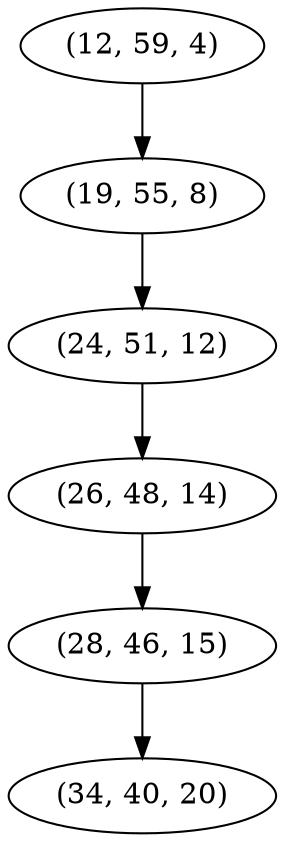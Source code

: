 digraph tree {
    "(12, 59, 4)";
    "(19, 55, 8)";
    "(24, 51, 12)";
    "(26, 48, 14)";
    "(28, 46, 15)";
    "(34, 40, 20)";
    "(12, 59, 4)" -> "(19, 55, 8)";
    "(19, 55, 8)" -> "(24, 51, 12)";
    "(24, 51, 12)" -> "(26, 48, 14)";
    "(26, 48, 14)" -> "(28, 46, 15)";
    "(28, 46, 15)" -> "(34, 40, 20)";
}
